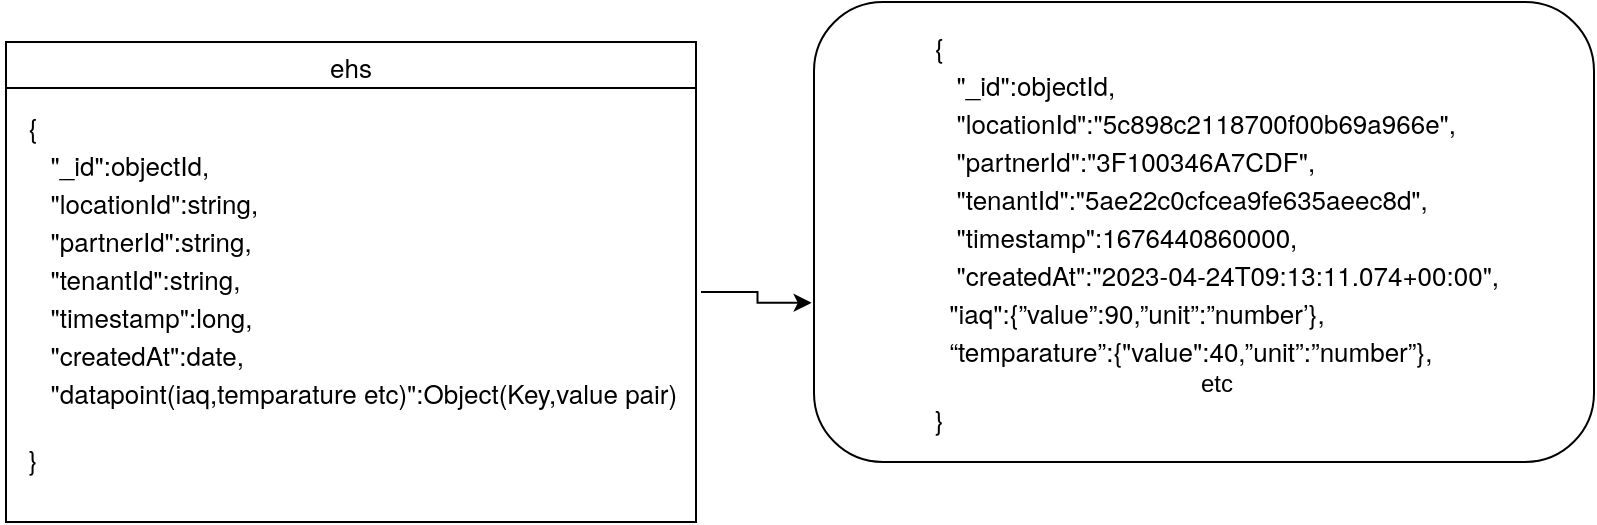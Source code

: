 <mxfile version="21.2.1" type="github">
  <diagram name="Page-1" id="IrBKjGSs-k7cjoXGxFh1">
    <mxGraphModel dx="1017" dy="628" grid="1" gridSize="10" guides="1" tooltips="1" connect="1" arrows="1" fold="1" page="1" pageScale="1" pageWidth="827" pageHeight="1169" math="0" shadow="0">
      <root>
        <mxCell id="0" />
        <mxCell id="1" parent="0" />
        <mxCell id="fXiY8KVCzXZPdwG4r7O1-7" value="&lt;p style=&quot;margin: 0px; font-variant-numeric: normal; font-variant-east-asian: normal; font-variant-alternates: normal; font-kerning: auto; font-optical-sizing: auto; font-feature-settings: normal; font-variation-settings: normal; font-weight: 400; font-stretch: normal; font-size: 13px; line-height: normal; font-family: &amp;quot;Helvetica Neue&amp;quot;; text-align: start;&quot; class=&quot;p1&quot;&gt;ehs&lt;/p&gt;" style="swimlane;whiteSpace=wrap;html=1;" vertex="1" parent="1">
          <mxGeometry x="10" y="390" width="345" height="240" as="geometry" />
        </mxCell>
        <mxCell id="fXiY8KVCzXZPdwG4r7O1-9" value="" style="rounded=1;whiteSpace=wrap;html=1;" vertex="1" parent="1">
          <mxGeometry x="414" y="370" width="390" height="230" as="geometry" />
        </mxCell>
        <mxCell id="fXiY8KVCzXZPdwG4r7O1-10" value="&lt;p style=&quot;border-color: var(--border-color); font-variant-numeric: normal; font-variant-east-asian: normal; font-variant-alternates: normal; font-kerning: auto; font-optical-sizing: auto; font-feature-settings: normal; font-variation-settings: normal; font-stretch: normal; font-size: 13px; line-height: normal; font-family: &amp;quot;Helvetica Neue&amp;quot;; margin: 0px; text-align: start;&quot; class=&quot;p1&quot;&gt;{&lt;/p&gt;&lt;p style=&quot;border-color: var(--border-color); font-variant-numeric: normal; font-variant-east-asian: normal; font-variant-alternates: normal; font-kerning: auto; font-optical-sizing: auto; font-feature-settings: normal; font-variation-settings: normal; font-stretch: normal; font-size: 13px; line-height: normal; font-family: &amp;quot;Helvetica Neue&amp;quot;; margin: 0px; text-align: start;&quot; class=&quot;p1&quot;&gt;&amp;nbsp;&amp;nbsp; &quot;_id&quot;:objectId,&lt;/p&gt;&lt;p style=&quot;border-color: var(--border-color); font-variant-numeric: normal; font-variant-east-asian: normal; font-variant-alternates: normal; font-kerning: auto; font-optical-sizing: auto; font-feature-settings: normal; font-variation-settings: normal; font-stretch: normal; font-size: 13px; line-height: normal; font-family: &amp;quot;Helvetica Neue&amp;quot;; margin: 0px; text-align: start;&quot; class=&quot;p1&quot;&gt;&amp;nbsp;&amp;nbsp;&amp;nbsp;&quot;locationId&quot;:&quot;5c898c2118700f00b69a966e&quot;,&lt;/p&gt;&lt;p style=&quot;border-color: var(--border-color); font-variant-numeric: normal; font-variant-east-asian: normal; font-variant-alternates: normal; font-kerning: auto; font-optical-sizing: auto; font-feature-settings: normal; font-variation-settings: normal; font-stretch: normal; font-size: 13px; line-height: normal; font-family: &amp;quot;Helvetica Neue&amp;quot;; margin: 0px; text-align: start;&quot; class=&quot;p1&quot;&gt;&lt;span style=&quot;border-color: var(--border-color);&quot; class=&quot;Apple-converted-space&quot;&gt;&amp;nbsp;&amp;nbsp;&amp;nbsp;&lt;/span&gt;&quot;partnerId&quot;:&quot;3F100346A7CDF&quot;,&lt;/p&gt;&lt;p style=&quot;border-color: var(--border-color); font-variant-numeric: normal; font-variant-east-asian: normal; font-variant-alternates: normal; font-kerning: auto; font-optical-sizing: auto; font-feature-settings: normal; font-variation-settings: normal; font-stretch: normal; font-size: 13px; line-height: normal; font-family: &amp;quot;Helvetica Neue&amp;quot;; margin: 0px; text-align: start;&quot; class=&quot;p1&quot;&gt;&lt;span style=&quot;border-color: var(--border-color);&quot; class=&quot;Apple-converted-space&quot;&gt;&amp;nbsp;&amp;nbsp;&amp;nbsp;&lt;/span&gt;&quot;tenantId&quot;:&quot;5ae22c0cfcea9fe635aeec8d&quot;,&lt;/p&gt;&lt;p style=&quot;border-color: var(--border-color); font-variant-numeric: normal; font-variant-east-asian: normal; font-variant-alternates: normal; font-kerning: auto; font-optical-sizing: auto; font-feature-settings: normal; font-variation-settings: normal; font-stretch: normal; font-size: 13px; line-height: normal; font-family: &amp;quot;Helvetica Neue&amp;quot;; margin: 0px; text-align: start;&quot; class=&quot;p1&quot;&gt;&lt;span style=&quot;border-color: var(--border-color);&quot; class=&quot;Apple-converted-space&quot;&gt;&amp;nbsp;&amp;nbsp;&amp;nbsp;&lt;/span&gt;&quot;timestamp&quot;:1676440860000,&lt;/p&gt;&lt;p style=&quot;border-color: var(--border-color); font-variant-numeric: normal; font-variant-east-asian: normal; font-variant-alternates: normal; font-kerning: auto; font-optical-sizing: auto; font-feature-settings: normal; font-variation-settings: normal; font-stretch: normal; font-size: 13px; line-height: normal; font-family: &amp;quot;Helvetica Neue&amp;quot;; margin: 0px; text-align: start;&quot; class=&quot;p1&quot;&gt;&lt;span style=&quot;border-color: var(--border-color);&quot; class=&quot;Apple-converted-space&quot;&gt;&amp;nbsp;&amp;nbsp;&amp;nbsp;&lt;/span&gt;&quot;createdAt&quot;:&quot;2023-04-24T09:13:11.074+00:00&quot;,&lt;/p&gt;&lt;p style=&quot;border-color: var(--border-color); font-variant-numeric: normal; font-variant-east-asian: normal; font-variant-alternates: normal; font-kerning: auto; font-optical-sizing: auto; font-feature-settings: normal; font-variation-settings: normal; font-stretch: normal; font-size: 13px; line-height: normal; font-family: &amp;quot;Helvetica Neue&amp;quot;; margin: 0px; text-align: start;&quot; class=&quot;p1&quot;&gt;&amp;nbsp; &quot;iaq&lt;span style=&quot;background-color: initial;&quot;&gt;&quot;:{”value”:90,”unit”:”number’},&lt;/span&gt;&lt;/p&gt;&lt;p style=&quot;border-color: var(--border-color); font-variant-numeric: normal; font-variant-east-asian: normal; font-variant-alternates: normal; font-kerning: auto; font-optical-sizing: auto; font-feature-settings: normal; font-variation-settings: normal; font-stretch: normal; font-size: 13px; line-height: normal; font-family: &amp;quot;Helvetica Neue&amp;quot;; margin: 0px; text-align: start;&quot; class=&quot;p1&quot;&gt;&lt;span style=&quot;background-color: initial;&quot; class=&quot;Apple-converted-space&quot;&gt;&amp;nbsp;&amp;nbsp;&lt;/span&gt;&lt;span style=&quot;background-color: initial;&quot;&gt;“temparature”:{&quot;value&quot;:40,”unit”:”number”}&lt;/span&gt;,&lt;/p&gt;&lt;div style=&quot;border-color: var(--border-color);&quot;&gt;etc&lt;/div&gt;&lt;p style=&quot;border-color: var(--border-color); font-variant-numeric: normal; font-variant-east-asian: normal; font-variant-alternates: normal; font-kerning: auto; font-optical-sizing: auto; font-feature-settings: normal; font-variation-settings: normal; font-stretch: normal; font-size: 13px; line-height: normal; font-family: &amp;quot;Helvetica Neue&amp;quot;; margin: 0px; text-align: start;&quot; class=&quot;p1&quot;&gt;}&lt;/p&gt;" style="text;html=1;align=center;verticalAlign=middle;resizable=0;points=[];autosize=1;strokeColor=none;fillColor=none;" vertex="1" parent="1">
          <mxGeometry x="460" y="390" width="310" height="190" as="geometry" />
        </mxCell>
        <mxCell id="fXiY8KVCzXZPdwG4r7O1-12" style="edgeStyle=orthogonalEdgeStyle;rounded=0;orthogonalLoop=1;jettySize=auto;html=1;entryX=-0.003;entryY=0.654;entryDx=0;entryDy=0;entryPerimeter=0;" edge="1" parent="1" source="fXiY8KVCzXZPdwG4r7O1-8" target="fXiY8KVCzXZPdwG4r7O1-9">
          <mxGeometry relative="1" as="geometry" />
        </mxCell>
        <mxCell id="fXiY8KVCzXZPdwG4r7O1-8" value="&lt;p style=&quot;margin: 0px; font-variant-numeric: normal; font-variant-east-asian: normal; font-variant-alternates: normal; font-kerning: auto; font-optical-sizing: auto; font-feature-settings: normal; font-variation-settings: normal; font-stretch: normal; font-size: 13px; line-height: normal; font-family: &amp;quot;Helvetica Neue&amp;quot;; text-align: start;&quot; class=&quot;p1&quot;&gt;{&lt;/p&gt;&lt;p style=&quot;margin: 0px; font-variant-numeric: normal; font-variant-east-asian: normal; font-variant-alternates: normal; font-kerning: auto; font-optical-sizing: auto; font-feature-settings: normal; font-variation-settings: normal; font-stretch: normal; font-size: 13px; line-height: normal; font-family: &amp;quot;Helvetica Neue&amp;quot;; text-align: start;&quot; class=&quot;p1&quot;&gt;&amp;nbsp;&amp;nbsp; &quot;_id&quot;:objectId,&lt;/p&gt;&lt;p style=&quot;margin: 0px; font-variant-numeric: normal; font-variant-east-asian: normal; font-variant-alternates: normal; font-kerning: auto; font-optical-sizing: auto; font-feature-settings: normal; font-variation-settings: normal; font-stretch: normal; font-size: 13px; line-height: normal; font-family: &amp;quot;Helvetica Neue&amp;quot;; text-align: start;&quot; class=&quot;p1&quot;&gt;&lt;span class=&quot;Apple-converted-space&quot;&gt;&amp;nbsp;&amp;nbsp; &lt;/span&gt;&quot;locationId&quot;:string,&lt;/p&gt;&lt;p style=&quot;margin: 0px; font-variant-numeric: normal; font-variant-east-asian: normal; font-variant-alternates: normal; font-kerning: auto; font-optical-sizing: auto; font-feature-settings: normal; font-variation-settings: normal; font-stretch: normal; font-size: 13px; line-height: normal; font-family: &amp;quot;Helvetica Neue&amp;quot;; text-align: start;&quot; class=&quot;p1&quot;&gt;&lt;span class=&quot;Apple-converted-space&quot;&gt;&amp;nbsp;&amp;nbsp; &lt;/span&gt;&quot;partnerId&quot;:string,&lt;/p&gt;&lt;p style=&quot;margin: 0px; font-variant-numeric: normal; font-variant-east-asian: normal; font-variant-alternates: normal; font-kerning: auto; font-optical-sizing: auto; font-feature-settings: normal; font-variation-settings: normal; font-stretch: normal; font-size: 13px; line-height: normal; font-family: &amp;quot;Helvetica Neue&amp;quot;; text-align: start;&quot; class=&quot;p1&quot;&gt;&lt;span class=&quot;Apple-converted-space&quot;&gt;&amp;nbsp;&amp;nbsp; &lt;/span&gt;&quot;tenantId&quot;:string,&lt;/p&gt;&lt;p style=&quot;margin: 0px; font-variant-numeric: normal; font-variant-east-asian: normal; font-variant-alternates: normal; font-kerning: auto; font-optical-sizing: auto; font-feature-settings: normal; font-variation-settings: normal; font-stretch: normal; font-size: 13px; line-height: normal; font-family: &amp;quot;Helvetica Neue&amp;quot;; text-align: start;&quot; class=&quot;p1&quot;&gt;&lt;span class=&quot;Apple-converted-space&quot;&gt;&amp;nbsp;&amp;nbsp; &lt;/span&gt;&quot;timestamp&quot;:long,&lt;/p&gt;&lt;p style=&quot;margin: 0px; font-variant-numeric: normal; font-variant-east-asian: normal; font-variant-alternates: normal; font-kerning: auto; font-optical-sizing: auto; font-feature-settings: normal; font-variation-settings: normal; font-stretch: normal; font-size: 13px; line-height: normal; font-family: &amp;quot;Helvetica Neue&amp;quot;; text-align: start;&quot; class=&quot;p1&quot;&gt;&lt;span class=&quot;Apple-converted-space&quot;&gt;&amp;nbsp;&amp;nbsp; &lt;/span&gt;&quot;createdAt&quot;:date,&lt;/p&gt;&lt;p style=&quot;border-color: var(--border-color); font-variant-numeric: normal; font-variant-east-asian: normal; font-variant-alternates: normal; font-kerning: auto; font-optical-sizing: auto; font-feature-settings: normal; font-variation-settings: normal; font-stretch: normal; font-size: 13px; line-height: normal; font-family: &amp;quot;Helvetica Neue&amp;quot;; margin: 0px; text-align: start;&quot; class=&quot;p1&quot;&gt;&amp;nbsp; &amp;nbsp;&quot;datapoint(iaq,temparature etc)&quot;:Object(Key,value pair)&lt;/p&gt;&lt;div&gt;&lt;br&gt;&lt;/div&gt;&lt;p style=&quot;margin: 0px; font-variant-numeric: normal; font-variant-east-asian: normal; font-variant-alternates: normal; font-kerning: auto; font-optical-sizing: auto; font-feature-settings: normal; font-variation-settings: normal; font-stretch: normal; font-size: 13px; line-height: normal; font-family: &amp;quot;Helvetica Neue&amp;quot;; text-align: start;&quot; class=&quot;p1&quot;&gt;}&lt;/p&gt;" style="text;html=1;align=center;verticalAlign=middle;resizable=0;points=[];autosize=1;strokeColor=none;fillColor=none;" vertex="1" parent="1">
          <mxGeometry x="7.5" y="430" width="350" height="170" as="geometry" />
        </mxCell>
      </root>
    </mxGraphModel>
  </diagram>
</mxfile>

